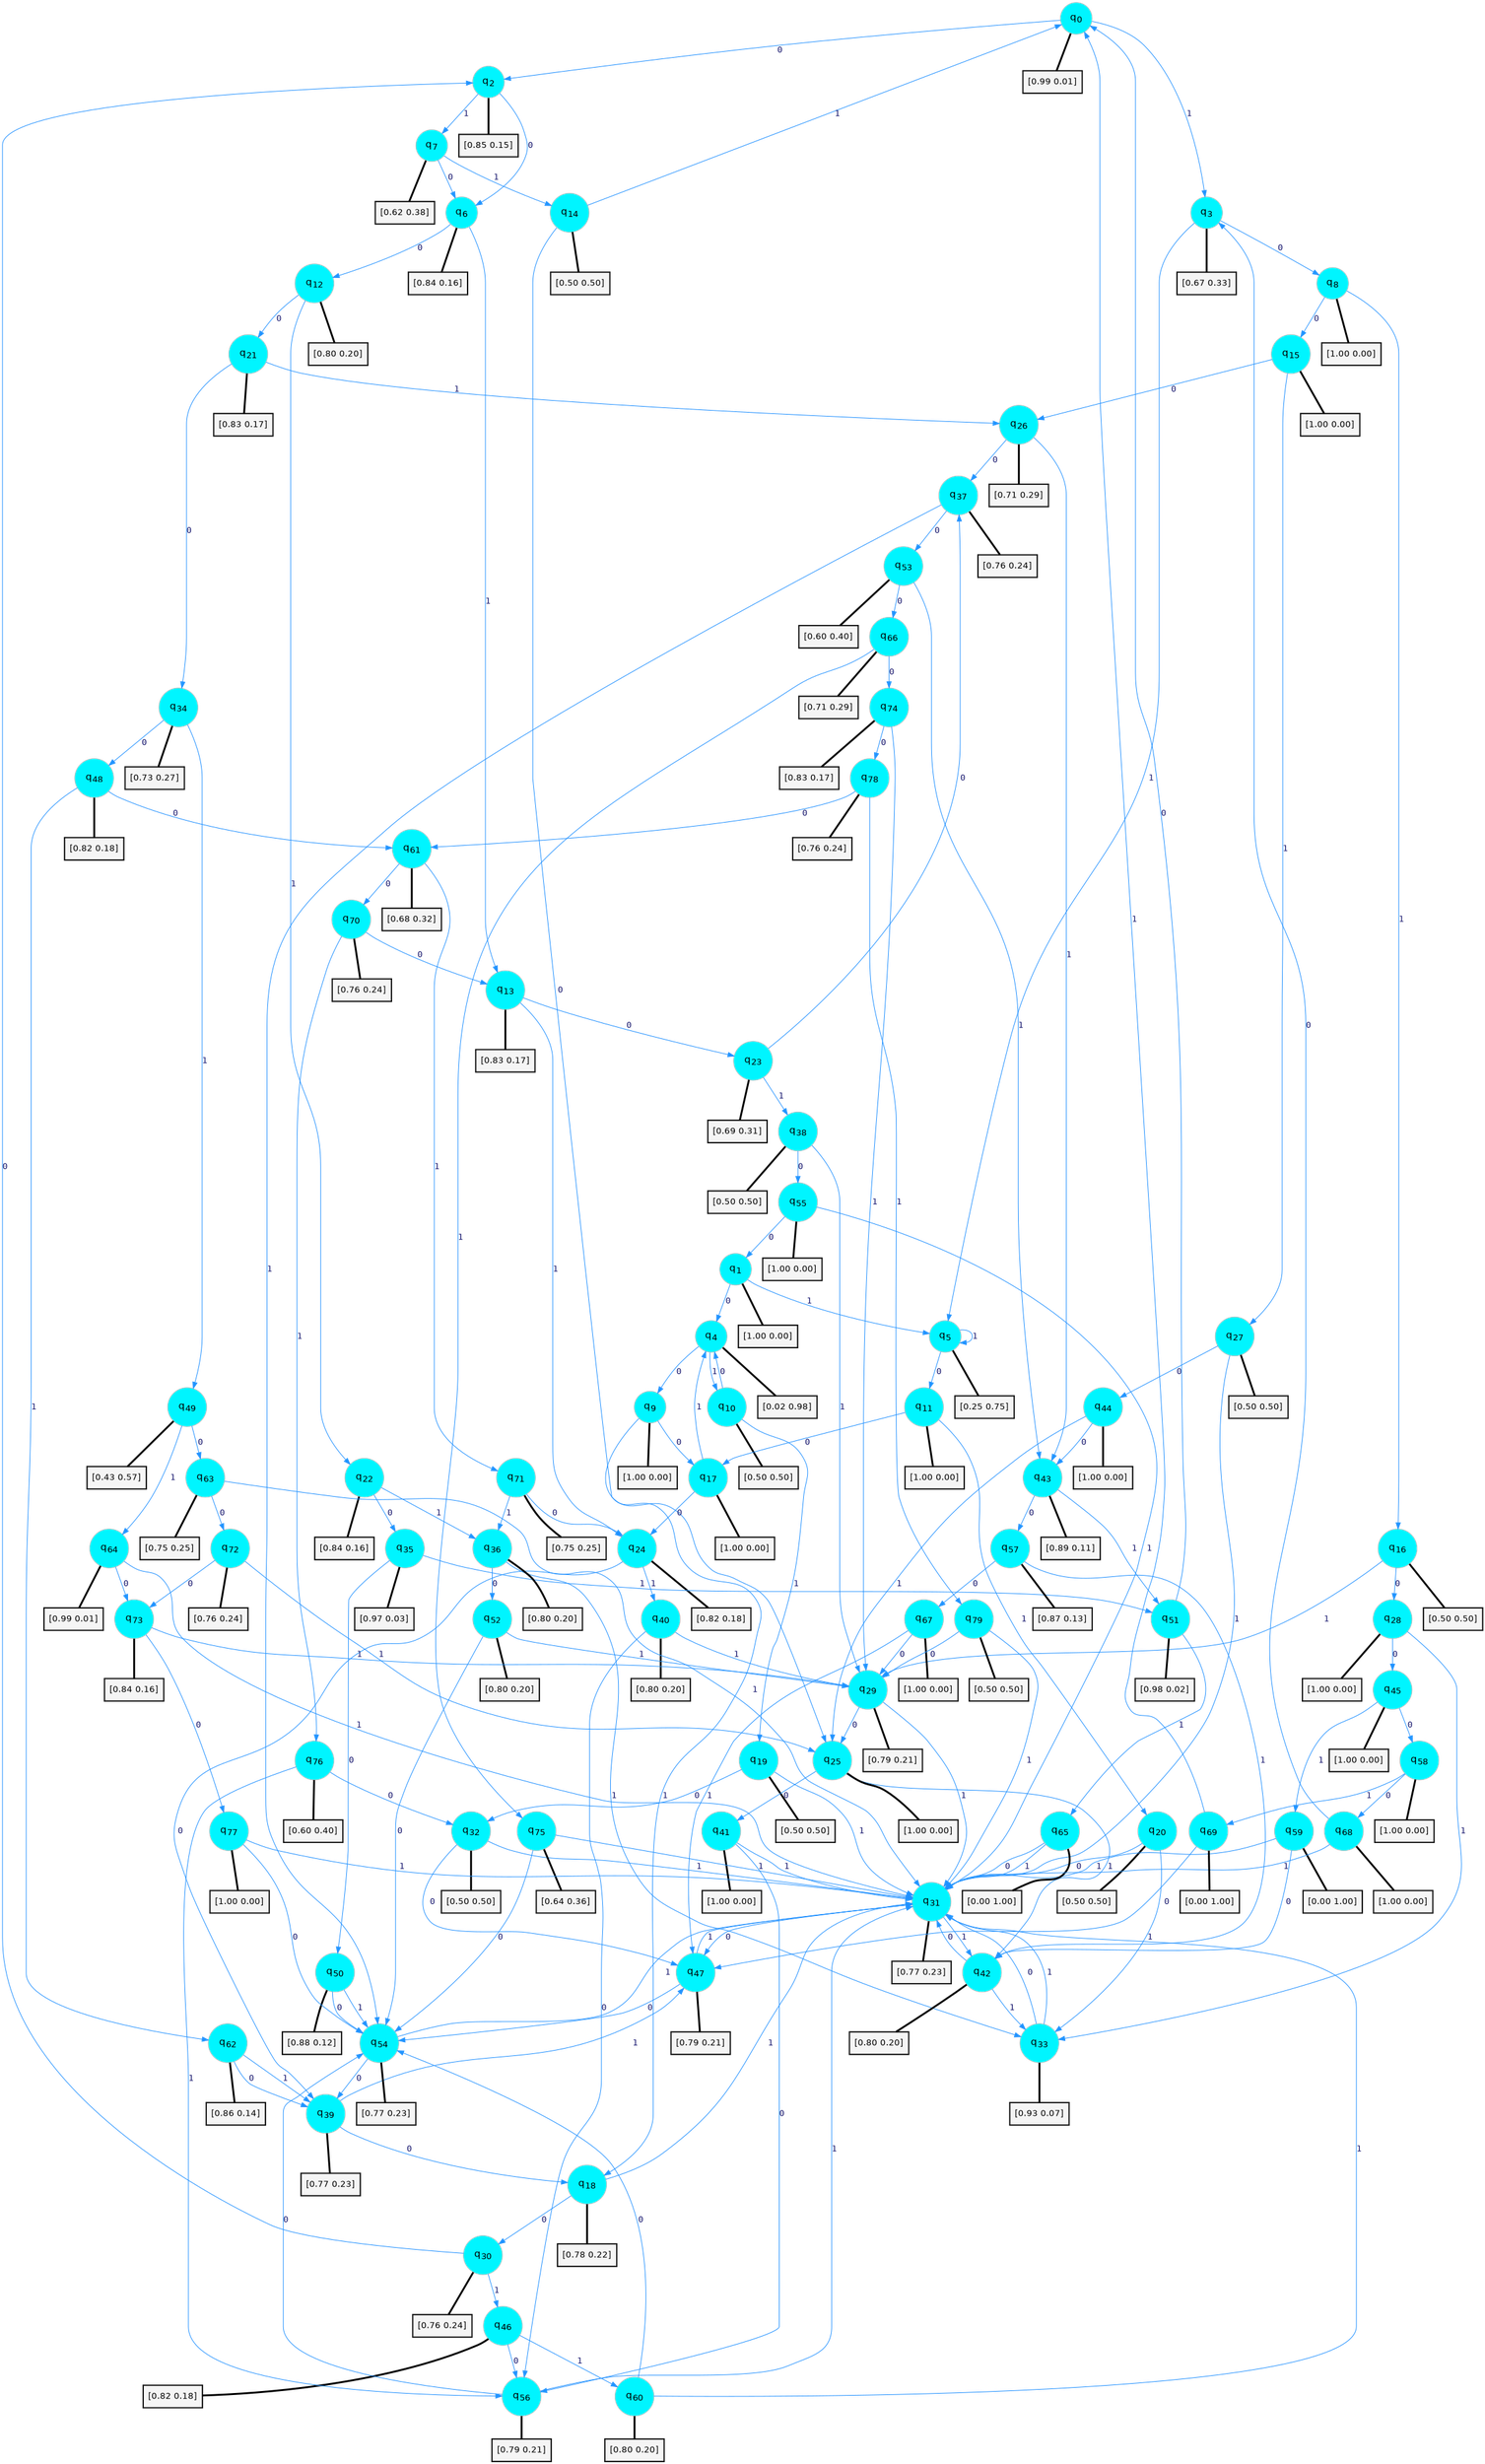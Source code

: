 digraph G {
graph [
bgcolor=transparent, dpi=300, rankdir=TD, size="40,25"];
node [
color=gray, fillcolor=turquoise1, fontcolor=black, fontname=Helvetica, fontsize=16, fontweight=bold, shape=circle, style=filled];
edge [
arrowsize=1, color=dodgerblue1, fontcolor=midnightblue, fontname=courier, fontweight=bold, penwidth=1, style=solid, weight=20];
0[label=<q<SUB>0</SUB>>];
1[label=<q<SUB>1</SUB>>];
2[label=<q<SUB>2</SUB>>];
3[label=<q<SUB>3</SUB>>];
4[label=<q<SUB>4</SUB>>];
5[label=<q<SUB>5</SUB>>];
6[label=<q<SUB>6</SUB>>];
7[label=<q<SUB>7</SUB>>];
8[label=<q<SUB>8</SUB>>];
9[label=<q<SUB>9</SUB>>];
10[label=<q<SUB>10</SUB>>];
11[label=<q<SUB>11</SUB>>];
12[label=<q<SUB>12</SUB>>];
13[label=<q<SUB>13</SUB>>];
14[label=<q<SUB>14</SUB>>];
15[label=<q<SUB>15</SUB>>];
16[label=<q<SUB>16</SUB>>];
17[label=<q<SUB>17</SUB>>];
18[label=<q<SUB>18</SUB>>];
19[label=<q<SUB>19</SUB>>];
20[label=<q<SUB>20</SUB>>];
21[label=<q<SUB>21</SUB>>];
22[label=<q<SUB>22</SUB>>];
23[label=<q<SUB>23</SUB>>];
24[label=<q<SUB>24</SUB>>];
25[label=<q<SUB>25</SUB>>];
26[label=<q<SUB>26</SUB>>];
27[label=<q<SUB>27</SUB>>];
28[label=<q<SUB>28</SUB>>];
29[label=<q<SUB>29</SUB>>];
30[label=<q<SUB>30</SUB>>];
31[label=<q<SUB>31</SUB>>];
32[label=<q<SUB>32</SUB>>];
33[label=<q<SUB>33</SUB>>];
34[label=<q<SUB>34</SUB>>];
35[label=<q<SUB>35</SUB>>];
36[label=<q<SUB>36</SUB>>];
37[label=<q<SUB>37</SUB>>];
38[label=<q<SUB>38</SUB>>];
39[label=<q<SUB>39</SUB>>];
40[label=<q<SUB>40</SUB>>];
41[label=<q<SUB>41</SUB>>];
42[label=<q<SUB>42</SUB>>];
43[label=<q<SUB>43</SUB>>];
44[label=<q<SUB>44</SUB>>];
45[label=<q<SUB>45</SUB>>];
46[label=<q<SUB>46</SUB>>];
47[label=<q<SUB>47</SUB>>];
48[label=<q<SUB>48</SUB>>];
49[label=<q<SUB>49</SUB>>];
50[label=<q<SUB>50</SUB>>];
51[label=<q<SUB>51</SUB>>];
52[label=<q<SUB>52</SUB>>];
53[label=<q<SUB>53</SUB>>];
54[label=<q<SUB>54</SUB>>];
55[label=<q<SUB>55</SUB>>];
56[label=<q<SUB>56</SUB>>];
57[label=<q<SUB>57</SUB>>];
58[label=<q<SUB>58</SUB>>];
59[label=<q<SUB>59</SUB>>];
60[label=<q<SUB>60</SUB>>];
61[label=<q<SUB>61</SUB>>];
62[label=<q<SUB>62</SUB>>];
63[label=<q<SUB>63</SUB>>];
64[label=<q<SUB>64</SUB>>];
65[label=<q<SUB>65</SUB>>];
66[label=<q<SUB>66</SUB>>];
67[label=<q<SUB>67</SUB>>];
68[label=<q<SUB>68</SUB>>];
69[label=<q<SUB>69</SUB>>];
70[label=<q<SUB>70</SUB>>];
71[label=<q<SUB>71</SUB>>];
72[label=<q<SUB>72</SUB>>];
73[label=<q<SUB>73</SUB>>];
74[label=<q<SUB>74</SUB>>];
75[label=<q<SUB>75</SUB>>];
76[label=<q<SUB>76</SUB>>];
77[label=<q<SUB>77</SUB>>];
78[label=<q<SUB>78</SUB>>];
79[label=<q<SUB>79</SUB>>];
80[label="[0.99 0.01]", shape=box,fontcolor=black, fontname=Helvetica, fontsize=14, penwidth=2, fillcolor=whitesmoke,color=black];
81[label="[1.00 0.00]", shape=box,fontcolor=black, fontname=Helvetica, fontsize=14, penwidth=2, fillcolor=whitesmoke,color=black];
82[label="[0.85 0.15]", shape=box,fontcolor=black, fontname=Helvetica, fontsize=14, penwidth=2, fillcolor=whitesmoke,color=black];
83[label="[0.67 0.33]", shape=box,fontcolor=black, fontname=Helvetica, fontsize=14, penwidth=2, fillcolor=whitesmoke,color=black];
84[label="[0.02 0.98]", shape=box,fontcolor=black, fontname=Helvetica, fontsize=14, penwidth=2, fillcolor=whitesmoke,color=black];
85[label="[0.25 0.75]", shape=box,fontcolor=black, fontname=Helvetica, fontsize=14, penwidth=2, fillcolor=whitesmoke,color=black];
86[label="[0.84 0.16]", shape=box,fontcolor=black, fontname=Helvetica, fontsize=14, penwidth=2, fillcolor=whitesmoke,color=black];
87[label="[0.62 0.38]", shape=box,fontcolor=black, fontname=Helvetica, fontsize=14, penwidth=2, fillcolor=whitesmoke,color=black];
88[label="[1.00 0.00]", shape=box,fontcolor=black, fontname=Helvetica, fontsize=14, penwidth=2, fillcolor=whitesmoke,color=black];
89[label="[1.00 0.00]", shape=box,fontcolor=black, fontname=Helvetica, fontsize=14, penwidth=2, fillcolor=whitesmoke,color=black];
90[label="[0.50 0.50]", shape=box,fontcolor=black, fontname=Helvetica, fontsize=14, penwidth=2, fillcolor=whitesmoke,color=black];
91[label="[1.00 0.00]", shape=box,fontcolor=black, fontname=Helvetica, fontsize=14, penwidth=2, fillcolor=whitesmoke,color=black];
92[label="[0.80 0.20]", shape=box,fontcolor=black, fontname=Helvetica, fontsize=14, penwidth=2, fillcolor=whitesmoke,color=black];
93[label="[0.83 0.17]", shape=box,fontcolor=black, fontname=Helvetica, fontsize=14, penwidth=2, fillcolor=whitesmoke,color=black];
94[label="[0.50 0.50]", shape=box,fontcolor=black, fontname=Helvetica, fontsize=14, penwidth=2, fillcolor=whitesmoke,color=black];
95[label="[1.00 0.00]", shape=box,fontcolor=black, fontname=Helvetica, fontsize=14, penwidth=2, fillcolor=whitesmoke,color=black];
96[label="[0.50 0.50]", shape=box,fontcolor=black, fontname=Helvetica, fontsize=14, penwidth=2, fillcolor=whitesmoke,color=black];
97[label="[1.00 0.00]", shape=box,fontcolor=black, fontname=Helvetica, fontsize=14, penwidth=2, fillcolor=whitesmoke,color=black];
98[label="[0.78 0.22]", shape=box,fontcolor=black, fontname=Helvetica, fontsize=14, penwidth=2, fillcolor=whitesmoke,color=black];
99[label="[0.50 0.50]", shape=box,fontcolor=black, fontname=Helvetica, fontsize=14, penwidth=2, fillcolor=whitesmoke,color=black];
100[label="[0.50 0.50]", shape=box,fontcolor=black, fontname=Helvetica, fontsize=14, penwidth=2, fillcolor=whitesmoke,color=black];
101[label="[0.83 0.17]", shape=box,fontcolor=black, fontname=Helvetica, fontsize=14, penwidth=2, fillcolor=whitesmoke,color=black];
102[label="[0.84 0.16]", shape=box,fontcolor=black, fontname=Helvetica, fontsize=14, penwidth=2, fillcolor=whitesmoke,color=black];
103[label="[0.69 0.31]", shape=box,fontcolor=black, fontname=Helvetica, fontsize=14, penwidth=2, fillcolor=whitesmoke,color=black];
104[label="[0.82 0.18]", shape=box,fontcolor=black, fontname=Helvetica, fontsize=14, penwidth=2, fillcolor=whitesmoke,color=black];
105[label="[1.00 0.00]", shape=box,fontcolor=black, fontname=Helvetica, fontsize=14, penwidth=2, fillcolor=whitesmoke,color=black];
106[label="[0.71 0.29]", shape=box,fontcolor=black, fontname=Helvetica, fontsize=14, penwidth=2, fillcolor=whitesmoke,color=black];
107[label="[0.50 0.50]", shape=box,fontcolor=black, fontname=Helvetica, fontsize=14, penwidth=2, fillcolor=whitesmoke,color=black];
108[label="[1.00 0.00]", shape=box,fontcolor=black, fontname=Helvetica, fontsize=14, penwidth=2, fillcolor=whitesmoke,color=black];
109[label="[0.79 0.21]", shape=box,fontcolor=black, fontname=Helvetica, fontsize=14, penwidth=2, fillcolor=whitesmoke,color=black];
110[label="[0.76 0.24]", shape=box,fontcolor=black, fontname=Helvetica, fontsize=14, penwidth=2, fillcolor=whitesmoke,color=black];
111[label="[0.77 0.23]", shape=box,fontcolor=black, fontname=Helvetica, fontsize=14, penwidth=2, fillcolor=whitesmoke,color=black];
112[label="[0.50 0.50]", shape=box,fontcolor=black, fontname=Helvetica, fontsize=14, penwidth=2, fillcolor=whitesmoke,color=black];
113[label="[0.93 0.07]", shape=box,fontcolor=black, fontname=Helvetica, fontsize=14, penwidth=2, fillcolor=whitesmoke,color=black];
114[label="[0.73 0.27]", shape=box,fontcolor=black, fontname=Helvetica, fontsize=14, penwidth=2, fillcolor=whitesmoke,color=black];
115[label="[0.97 0.03]", shape=box,fontcolor=black, fontname=Helvetica, fontsize=14, penwidth=2, fillcolor=whitesmoke,color=black];
116[label="[0.80 0.20]", shape=box,fontcolor=black, fontname=Helvetica, fontsize=14, penwidth=2, fillcolor=whitesmoke,color=black];
117[label="[0.76 0.24]", shape=box,fontcolor=black, fontname=Helvetica, fontsize=14, penwidth=2, fillcolor=whitesmoke,color=black];
118[label="[0.50 0.50]", shape=box,fontcolor=black, fontname=Helvetica, fontsize=14, penwidth=2, fillcolor=whitesmoke,color=black];
119[label="[0.77 0.23]", shape=box,fontcolor=black, fontname=Helvetica, fontsize=14, penwidth=2, fillcolor=whitesmoke,color=black];
120[label="[0.80 0.20]", shape=box,fontcolor=black, fontname=Helvetica, fontsize=14, penwidth=2, fillcolor=whitesmoke,color=black];
121[label="[1.00 0.00]", shape=box,fontcolor=black, fontname=Helvetica, fontsize=14, penwidth=2, fillcolor=whitesmoke,color=black];
122[label="[0.80 0.20]", shape=box,fontcolor=black, fontname=Helvetica, fontsize=14, penwidth=2, fillcolor=whitesmoke,color=black];
123[label="[0.89 0.11]", shape=box,fontcolor=black, fontname=Helvetica, fontsize=14, penwidth=2, fillcolor=whitesmoke,color=black];
124[label="[1.00 0.00]", shape=box,fontcolor=black, fontname=Helvetica, fontsize=14, penwidth=2, fillcolor=whitesmoke,color=black];
125[label="[1.00 0.00]", shape=box,fontcolor=black, fontname=Helvetica, fontsize=14, penwidth=2, fillcolor=whitesmoke,color=black];
126[label="[0.82 0.18]", shape=box,fontcolor=black, fontname=Helvetica, fontsize=14, penwidth=2, fillcolor=whitesmoke,color=black];
127[label="[0.79 0.21]", shape=box,fontcolor=black, fontname=Helvetica, fontsize=14, penwidth=2, fillcolor=whitesmoke,color=black];
128[label="[0.82 0.18]", shape=box,fontcolor=black, fontname=Helvetica, fontsize=14, penwidth=2, fillcolor=whitesmoke,color=black];
129[label="[0.43 0.57]", shape=box,fontcolor=black, fontname=Helvetica, fontsize=14, penwidth=2, fillcolor=whitesmoke,color=black];
130[label="[0.88 0.12]", shape=box,fontcolor=black, fontname=Helvetica, fontsize=14, penwidth=2, fillcolor=whitesmoke,color=black];
131[label="[0.98 0.02]", shape=box,fontcolor=black, fontname=Helvetica, fontsize=14, penwidth=2, fillcolor=whitesmoke,color=black];
132[label="[0.80 0.20]", shape=box,fontcolor=black, fontname=Helvetica, fontsize=14, penwidth=2, fillcolor=whitesmoke,color=black];
133[label="[0.60 0.40]", shape=box,fontcolor=black, fontname=Helvetica, fontsize=14, penwidth=2, fillcolor=whitesmoke,color=black];
134[label="[0.77 0.23]", shape=box,fontcolor=black, fontname=Helvetica, fontsize=14, penwidth=2, fillcolor=whitesmoke,color=black];
135[label="[1.00 0.00]", shape=box,fontcolor=black, fontname=Helvetica, fontsize=14, penwidth=2, fillcolor=whitesmoke,color=black];
136[label="[0.79 0.21]", shape=box,fontcolor=black, fontname=Helvetica, fontsize=14, penwidth=2, fillcolor=whitesmoke,color=black];
137[label="[0.87 0.13]", shape=box,fontcolor=black, fontname=Helvetica, fontsize=14, penwidth=2, fillcolor=whitesmoke,color=black];
138[label="[1.00 0.00]", shape=box,fontcolor=black, fontname=Helvetica, fontsize=14, penwidth=2, fillcolor=whitesmoke,color=black];
139[label="[0.00 1.00]", shape=box,fontcolor=black, fontname=Helvetica, fontsize=14, penwidth=2, fillcolor=whitesmoke,color=black];
140[label="[0.80 0.20]", shape=box,fontcolor=black, fontname=Helvetica, fontsize=14, penwidth=2, fillcolor=whitesmoke,color=black];
141[label="[0.68 0.32]", shape=box,fontcolor=black, fontname=Helvetica, fontsize=14, penwidth=2, fillcolor=whitesmoke,color=black];
142[label="[0.86 0.14]", shape=box,fontcolor=black, fontname=Helvetica, fontsize=14, penwidth=2, fillcolor=whitesmoke,color=black];
143[label="[0.75 0.25]", shape=box,fontcolor=black, fontname=Helvetica, fontsize=14, penwidth=2, fillcolor=whitesmoke,color=black];
144[label="[0.99 0.01]", shape=box,fontcolor=black, fontname=Helvetica, fontsize=14, penwidth=2, fillcolor=whitesmoke,color=black];
145[label="[0.00 1.00]", shape=box,fontcolor=black, fontname=Helvetica, fontsize=14, penwidth=2, fillcolor=whitesmoke,color=black];
146[label="[0.71 0.29]", shape=box,fontcolor=black, fontname=Helvetica, fontsize=14, penwidth=2, fillcolor=whitesmoke,color=black];
147[label="[1.00 0.00]", shape=box,fontcolor=black, fontname=Helvetica, fontsize=14, penwidth=2, fillcolor=whitesmoke,color=black];
148[label="[1.00 0.00]", shape=box,fontcolor=black, fontname=Helvetica, fontsize=14, penwidth=2, fillcolor=whitesmoke,color=black];
149[label="[0.00 1.00]", shape=box,fontcolor=black, fontname=Helvetica, fontsize=14, penwidth=2, fillcolor=whitesmoke,color=black];
150[label="[0.76 0.24]", shape=box,fontcolor=black, fontname=Helvetica, fontsize=14, penwidth=2, fillcolor=whitesmoke,color=black];
151[label="[0.75 0.25]", shape=box,fontcolor=black, fontname=Helvetica, fontsize=14, penwidth=2, fillcolor=whitesmoke,color=black];
152[label="[0.76 0.24]", shape=box,fontcolor=black, fontname=Helvetica, fontsize=14, penwidth=2, fillcolor=whitesmoke,color=black];
153[label="[0.84 0.16]", shape=box,fontcolor=black, fontname=Helvetica, fontsize=14, penwidth=2, fillcolor=whitesmoke,color=black];
154[label="[0.83 0.17]", shape=box,fontcolor=black, fontname=Helvetica, fontsize=14, penwidth=2, fillcolor=whitesmoke,color=black];
155[label="[0.64 0.36]", shape=box,fontcolor=black, fontname=Helvetica, fontsize=14, penwidth=2, fillcolor=whitesmoke,color=black];
156[label="[0.60 0.40]", shape=box,fontcolor=black, fontname=Helvetica, fontsize=14, penwidth=2, fillcolor=whitesmoke,color=black];
157[label="[1.00 0.00]", shape=box,fontcolor=black, fontname=Helvetica, fontsize=14, penwidth=2, fillcolor=whitesmoke,color=black];
158[label="[0.76 0.24]", shape=box,fontcolor=black, fontname=Helvetica, fontsize=14, penwidth=2, fillcolor=whitesmoke,color=black];
159[label="[0.50 0.50]", shape=box,fontcolor=black, fontname=Helvetica, fontsize=14, penwidth=2, fillcolor=whitesmoke,color=black];
0->2 [label=0];
0->3 [label=1];
0->80 [arrowhead=none, penwidth=3,color=black];
1->4 [label=0];
1->5 [label=1];
1->81 [arrowhead=none, penwidth=3,color=black];
2->6 [label=0];
2->7 [label=1];
2->82 [arrowhead=none, penwidth=3,color=black];
3->8 [label=0];
3->5 [label=1];
3->83 [arrowhead=none, penwidth=3,color=black];
4->9 [label=0];
4->10 [label=1];
4->84 [arrowhead=none, penwidth=3,color=black];
5->11 [label=0];
5->5 [label=1];
5->85 [arrowhead=none, penwidth=3,color=black];
6->12 [label=0];
6->13 [label=1];
6->86 [arrowhead=none, penwidth=3,color=black];
7->6 [label=0];
7->14 [label=1];
7->87 [arrowhead=none, penwidth=3,color=black];
8->15 [label=0];
8->16 [label=1];
8->88 [arrowhead=none, penwidth=3,color=black];
9->17 [label=0];
9->18 [label=1];
9->89 [arrowhead=none, penwidth=3,color=black];
10->4 [label=0];
10->19 [label=1];
10->90 [arrowhead=none, penwidth=3,color=black];
11->17 [label=0];
11->20 [label=1];
11->91 [arrowhead=none, penwidth=3,color=black];
12->21 [label=0];
12->22 [label=1];
12->92 [arrowhead=none, penwidth=3,color=black];
13->23 [label=0];
13->24 [label=1];
13->93 [arrowhead=none, penwidth=3,color=black];
14->25 [label=0];
14->0 [label=1];
14->94 [arrowhead=none, penwidth=3,color=black];
15->26 [label=0];
15->27 [label=1];
15->95 [arrowhead=none, penwidth=3,color=black];
16->28 [label=0];
16->29 [label=1];
16->96 [arrowhead=none, penwidth=3,color=black];
17->24 [label=0];
17->4 [label=1];
17->97 [arrowhead=none, penwidth=3,color=black];
18->30 [label=0];
18->31 [label=1];
18->98 [arrowhead=none, penwidth=3,color=black];
19->32 [label=0];
19->31 [label=1];
19->99 [arrowhead=none, penwidth=3,color=black];
20->31 [label=0];
20->33 [label=1];
20->100 [arrowhead=none, penwidth=3,color=black];
21->34 [label=0];
21->26 [label=1];
21->101 [arrowhead=none, penwidth=3,color=black];
22->35 [label=0];
22->36 [label=1];
22->102 [arrowhead=none, penwidth=3,color=black];
23->37 [label=0];
23->38 [label=1];
23->103 [arrowhead=none, penwidth=3,color=black];
24->39 [label=0];
24->40 [label=1];
24->104 [arrowhead=none, penwidth=3,color=black];
25->41 [label=0];
25->42 [label=1];
25->105 [arrowhead=none, penwidth=3,color=black];
26->37 [label=0];
26->43 [label=1];
26->106 [arrowhead=none, penwidth=3,color=black];
27->44 [label=0];
27->31 [label=1];
27->107 [arrowhead=none, penwidth=3,color=black];
28->45 [label=0];
28->33 [label=1];
28->108 [arrowhead=none, penwidth=3,color=black];
29->25 [label=0];
29->31 [label=1];
29->109 [arrowhead=none, penwidth=3,color=black];
30->2 [label=0];
30->46 [label=1];
30->110 [arrowhead=none, penwidth=3,color=black];
31->47 [label=0];
31->42 [label=1];
31->111 [arrowhead=none, penwidth=3,color=black];
32->47 [label=0];
32->31 [label=1];
32->112 [arrowhead=none, penwidth=3,color=black];
33->31 [label=0];
33->31 [label=1];
33->113 [arrowhead=none, penwidth=3,color=black];
34->48 [label=0];
34->49 [label=1];
34->114 [arrowhead=none, penwidth=3,color=black];
35->50 [label=0];
35->51 [label=1];
35->115 [arrowhead=none, penwidth=3,color=black];
36->52 [label=0];
36->33 [label=1];
36->116 [arrowhead=none, penwidth=3,color=black];
37->53 [label=0];
37->54 [label=1];
37->117 [arrowhead=none, penwidth=3,color=black];
38->55 [label=0];
38->29 [label=1];
38->118 [arrowhead=none, penwidth=3,color=black];
39->18 [label=0];
39->47 [label=1];
39->119 [arrowhead=none, penwidth=3,color=black];
40->56 [label=0];
40->29 [label=1];
40->120 [arrowhead=none, penwidth=3,color=black];
41->56 [label=0];
41->31 [label=1];
41->121 [arrowhead=none, penwidth=3,color=black];
42->31 [label=0];
42->33 [label=1];
42->122 [arrowhead=none, penwidth=3,color=black];
43->57 [label=0];
43->51 [label=1];
43->123 [arrowhead=none, penwidth=3,color=black];
44->43 [label=0];
44->25 [label=1];
44->124 [arrowhead=none, penwidth=3,color=black];
45->58 [label=0];
45->59 [label=1];
45->125 [arrowhead=none, penwidth=3,color=black];
46->56 [label=0];
46->60 [label=1];
46->126 [arrowhead=none, penwidth=3,color=black];
47->54 [label=0];
47->31 [label=1];
47->127 [arrowhead=none, penwidth=3,color=black];
48->61 [label=0];
48->62 [label=1];
48->128 [arrowhead=none, penwidth=3,color=black];
49->63 [label=0];
49->64 [label=1];
49->129 [arrowhead=none, penwidth=3,color=black];
50->54 [label=0];
50->54 [label=1];
50->130 [arrowhead=none, penwidth=3,color=black];
51->0 [label=0];
51->65 [label=1];
51->131 [arrowhead=none, penwidth=3,color=black];
52->54 [label=0];
52->29 [label=1];
52->132 [arrowhead=none, penwidth=3,color=black];
53->66 [label=0];
53->43 [label=1];
53->133 [arrowhead=none, penwidth=3,color=black];
54->39 [label=0];
54->31 [label=1];
54->134 [arrowhead=none, penwidth=3,color=black];
55->1 [label=0];
55->31 [label=1];
55->135 [arrowhead=none, penwidth=3,color=black];
56->54 [label=0];
56->31 [label=1];
56->136 [arrowhead=none, penwidth=3,color=black];
57->67 [label=0];
57->42 [label=1];
57->137 [arrowhead=none, penwidth=3,color=black];
58->68 [label=0];
58->69 [label=1];
58->138 [arrowhead=none, penwidth=3,color=black];
59->42 [label=0];
59->31 [label=1];
59->139 [arrowhead=none, penwidth=3,color=black];
60->54 [label=0];
60->31 [label=1];
60->140 [arrowhead=none, penwidth=3,color=black];
61->70 [label=0];
61->71 [label=1];
61->141 [arrowhead=none, penwidth=3,color=black];
62->39 [label=0];
62->39 [label=1];
62->142 [arrowhead=none, penwidth=3,color=black];
63->72 [label=0];
63->31 [label=1];
63->143 [arrowhead=none, penwidth=3,color=black];
64->73 [label=0];
64->31 [label=1];
64->144 [arrowhead=none, penwidth=3,color=black];
65->31 [label=0];
65->31 [label=1];
65->145 [arrowhead=none, penwidth=3,color=black];
66->74 [label=0];
66->75 [label=1];
66->146 [arrowhead=none, penwidth=3,color=black];
67->29 [label=0];
67->47 [label=1];
67->147 [arrowhead=none, penwidth=3,color=black];
68->3 [label=0];
68->31 [label=1];
68->148 [arrowhead=none, penwidth=3,color=black];
69->47 [label=0];
69->0 [label=1];
69->149 [arrowhead=none, penwidth=3,color=black];
70->13 [label=0];
70->76 [label=1];
70->150 [arrowhead=none, penwidth=3,color=black];
71->24 [label=0];
71->36 [label=1];
71->151 [arrowhead=none, penwidth=3,color=black];
72->73 [label=0];
72->25 [label=1];
72->152 [arrowhead=none, penwidth=3,color=black];
73->77 [label=0];
73->29 [label=1];
73->153 [arrowhead=none, penwidth=3,color=black];
74->78 [label=0];
74->29 [label=1];
74->154 [arrowhead=none, penwidth=3,color=black];
75->54 [label=0];
75->31 [label=1];
75->155 [arrowhead=none, penwidth=3,color=black];
76->32 [label=0];
76->56 [label=1];
76->156 [arrowhead=none, penwidth=3,color=black];
77->54 [label=0];
77->31 [label=1];
77->157 [arrowhead=none, penwidth=3,color=black];
78->61 [label=0];
78->79 [label=1];
78->158 [arrowhead=none, penwidth=3,color=black];
79->29 [label=0];
79->31 [label=1];
79->159 [arrowhead=none, penwidth=3,color=black];
}
